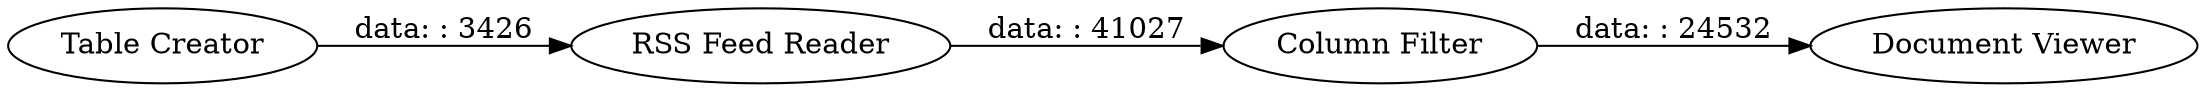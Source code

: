 digraph {
	"-4105419978769720020_42" [label="Table Creator"]
	"-4105419978769720020_60" [label="Column Filter"]
	"-4105419978769720020_61" [label="Document Viewer"]
	"-4105419978769720020_53" [label="RSS Feed Reader"]
	"-4105419978769720020_42" -> "-4105419978769720020_53" [label="data: : 3426"]
	"-4105419978769720020_53" -> "-4105419978769720020_60" [label="data: : 41027"]
	"-4105419978769720020_60" -> "-4105419978769720020_61" [label="data: : 24532"]
	rankdir=LR
}
